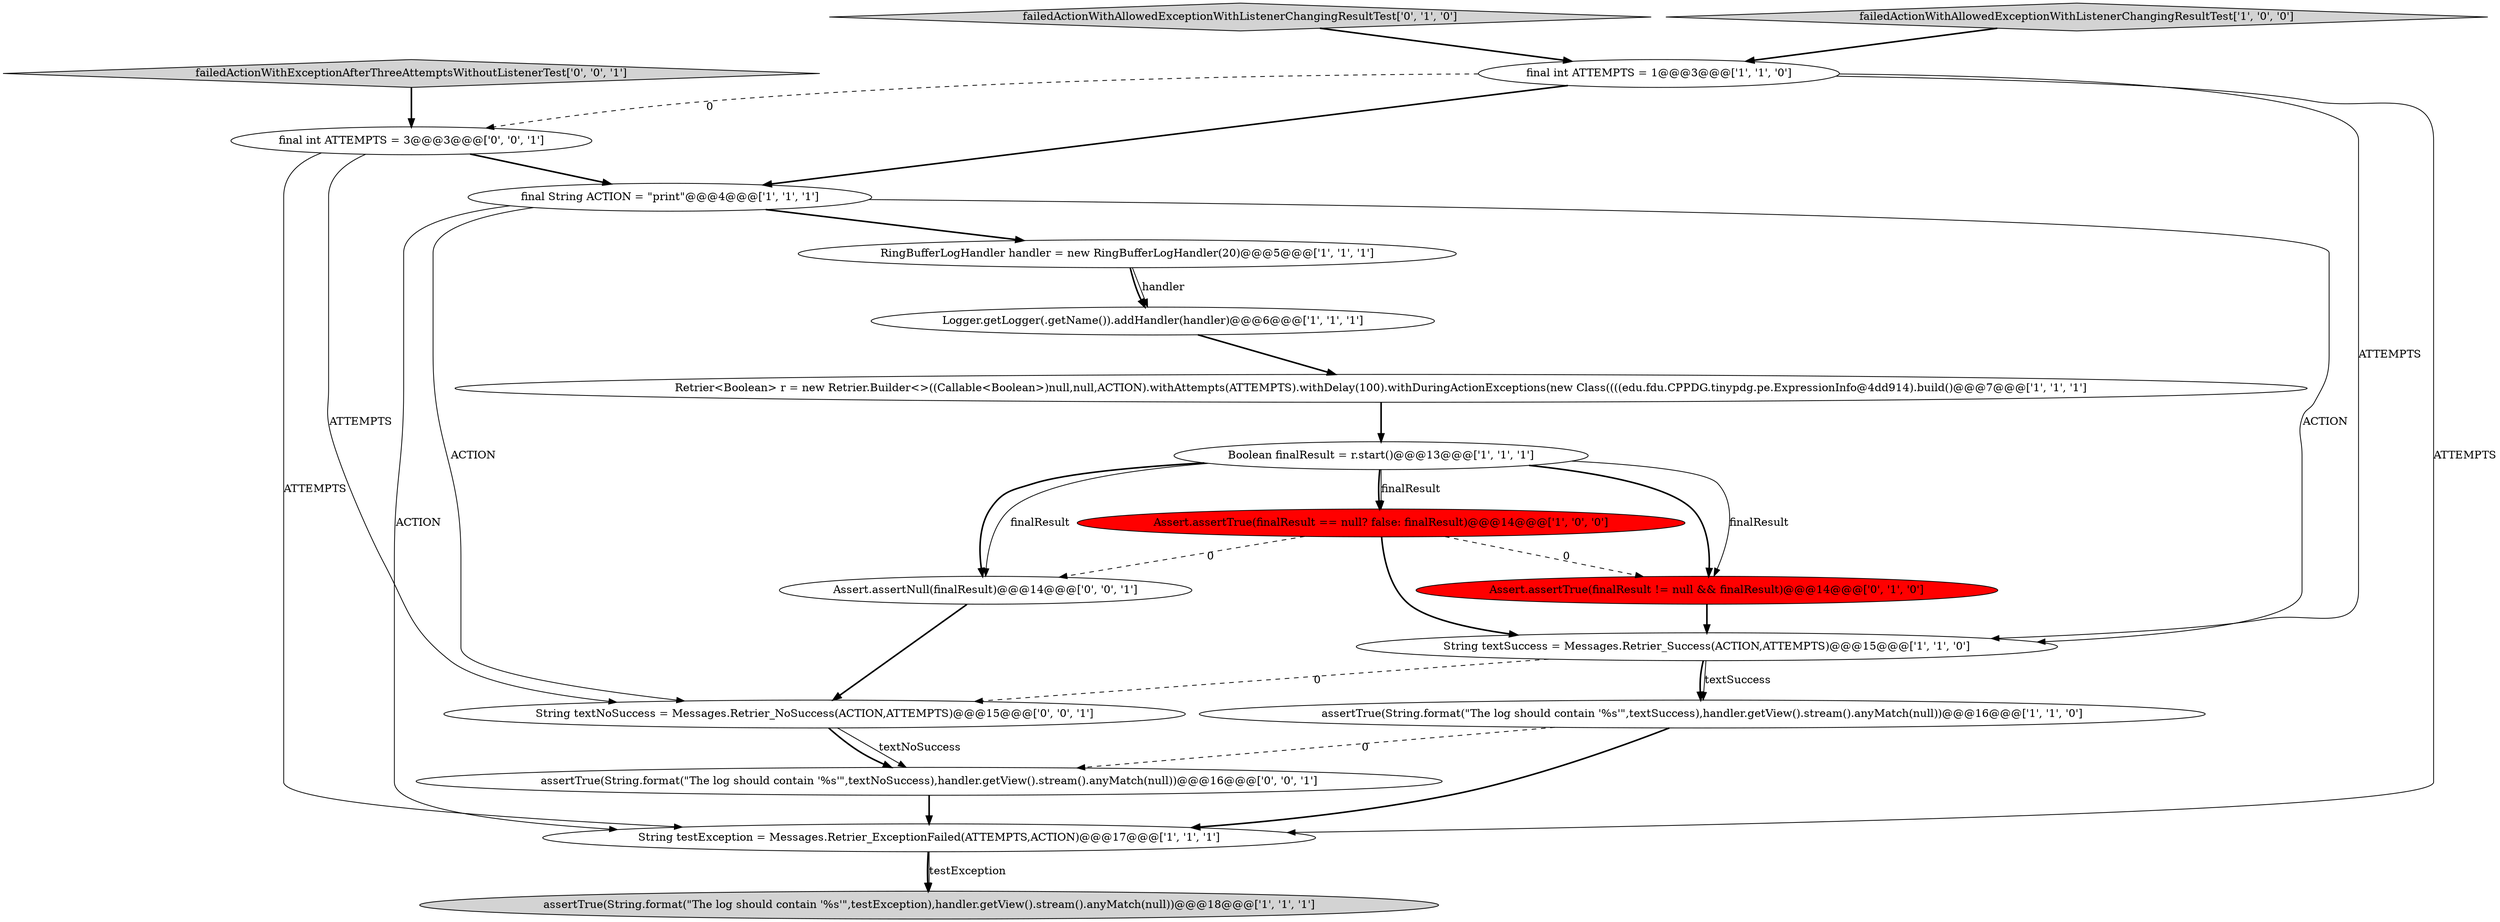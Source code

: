 digraph {
1 [style = filled, label = "String testException = Messages.Retrier_ExceptionFailed(ATTEMPTS,ACTION)@@@17@@@['1', '1', '1']", fillcolor = white, shape = ellipse image = "AAA0AAABBB1BBB"];
0 [style = filled, label = "assertTrue(String.format(\"The log should contain '%s'\",testException),handler.getView().stream().anyMatch(null))@@@18@@@['1', '1', '1']", fillcolor = lightgray, shape = ellipse image = "AAA0AAABBB1BBB"];
8 [style = filled, label = "final String ACTION = \"print\"@@@4@@@['1', '1', '1']", fillcolor = white, shape = ellipse image = "AAA0AAABBB1BBB"];
4 [style = filled, label = "RingBufferLogHandler handler = new RingBufferLogHandler(20)@@@5@@@['1', '1', '1']", fillcolor = white, shape = ellipse image = "AAA0AAABBB1BBB"];
7 [style = filled, label = "final int ATTEMPTS = 1@@@3@@@['1', '1', '0']", fillcolor = white, shape = ellipse image = "AAA0AAABBB1BBB"];
14 [style = filled, label = "Assert.assertNull(finalResult)@@@14@@@['0', '0', '1']", fillcolor = white, shape = ellipse image = "AAA0AAABBB3BBB"];
12 [style = filled, label = "Assert.assertTrue(finalResult != null && finalResult)@@@14@@@['0', '1', '0']", fillcolor = red, shape = ellipse image = "AAA1AAABBB2BBB"];
17 [style = filled, label = "String textNoSuccess = Messages.Retrier_NoSuccess(ACTION,ATTEMPTS)@@@15@@@['0', '0', '1']", fillcolor = white, shape = ellipse image = "AAA0AAABBB3BBB"];
3 [style = filled, label = "Assert.assertTrue(finalResult == null? false: finalResult)@@@14@@@['1', '0', '0']", fillcolor = red, shape = ellipse image = "AAA1AAABBB1BBB"];
5 [style = filled, label = "Logger.getLogger(.getName()).addHandler(handler)@@@6@@@['1', '1', '1']", fillcolor = white, shape = ellipse image = "AAA0AAABBB1BBB"];
16 [style = filled, label = "final int ATTEMPTS = 3@@@3@@@['0', '0', '1']", fillcolor = white, shape = ellipse image = "AAA0AAABBB3BBB"];
15 [style = filled, label = "failedActionWithExceptionAfterThreeAttemptsWithoutListenerTest['0', '0', '1']", fillcolor = lightgray, shape = diamond image = "AAA0AAABBB3BBB"];
2 [style = filled, label = "Retrier<Boolean> r = new Retrier.Builder<>((Callable<Boolean>)null,null,ACTION).withAttempts(ATTEMPTS).withDelay(100).withDuringActionExceptions(new Class((((edu.fdu.CPPDG.tinypdg.pe.ExpressionInfo@4dd914).build()@@@7@@@['1', '1', '1']", fillcolor = white, shape = ellipse image = "AAA0AAABBB1BBB"];
10 [style = filled, label = "Boolean finalResult = r.start()@@@13@@@['1', '1', '1']", fillcolor = white, shape = ellipse image = "AAA0AAABBB1BBB"];
18 [style = filled, label = "assertTrue(String.format(\"The log should contain '%s'\",textNoSuccess),handler.getView().stream().anyMatch(null))@@@16@@@['0', '0', '1']", fillcolor = white, shape = ellipse image = "AAA0AAABBB3BBB"];
6 [style = filled, label = "String textSuccess = Messages.Retrier_Success(ACTION,ATTEMPTS)@@@15@@@['1', '1', '0']", fillcolor = white, shape = ellipse image = "AAA0AAABBB1BBB"];
13 [style = filled, label = "failedActionWithAllowedExceptionWithListenerChangingResultTest['0', '1', '0']", fillcolor = lightgray, shape = diamond image = "AAA0AAABBB2BBB"];
11 [style = filled, label = "failedActionWithAllowedExceptionWithListenerChangingResultTest['1', '0', '0']", fillcolor = lightgray, shape = diamond image = "AAA0AAABBB1BBB"];
9 [style = filled, label = "assertTrue(String.format(\"The log should contain '%s'\",textSuccess),handler.getView().stream().anyMatch(null))@@@16@@@['1', '1', '0']", fillcolor = white, shape = ellipse image = "AAA0AAABBB1BBB"];
10->14 [style = solid, label="finalResult"];
10->3 [style = solid, label="finalResult"];
7->6 [style = solid, label="ATTEMPTS"];
16->8 [style = bold, label=""];
10->14 [style = bold, label=""];
7->16 [style = dashed, label="0"];
9->18 [style = dashed, label="0"];
4->5 [style = solid, label="handler"];
10->3 [style = bold, label=""];
3->6 [style = bold, label=""];
14->17 [style = bold, label=""];
6->17 [style = dashed, label="0"];
1->0 [style = bold, label=""];
16->17 [style = solid, label="ATTEMPTS"];
7->8 [style = bold, label=""];
2->10 [style = bold, label=""];
12->6 [style = bold, label=""];
15->16 [style = bold, label=""];
10->12 [style = solid, label="finalResult"];
8->17 [style = solid, label="ACTION"];
8->1 [style = solid, label="ACTION"];
6->9 [style = solid, label="textSuccess"];
16->1 [style = solid, label="ATTEMPTS"];
5->2 [style = bold, label=""];
3->12 [style = dashed, label="0"];
18->1 [style = bold, label=""];
10->12 [style = bold, label=""];
13->7 [style = bold, label=""];
8->6 [style = solid, label="ACTION"];
1->0 [style = solid, label="testException"];
11->7 [style = bold, label=""];
7->1 [style = solid, label="ATTEMPTS"];
8->4 [style = bold, label=""];
6->9 [style = bold, label=""];
9->1 [style = bold, label=""];
3->14 [style = dashed, label="0"];
17->18 [style = solid, label="textNoSuccess"];
4->5 [style = bold, label=""];
17->18 [style = bold, label=""];
}
